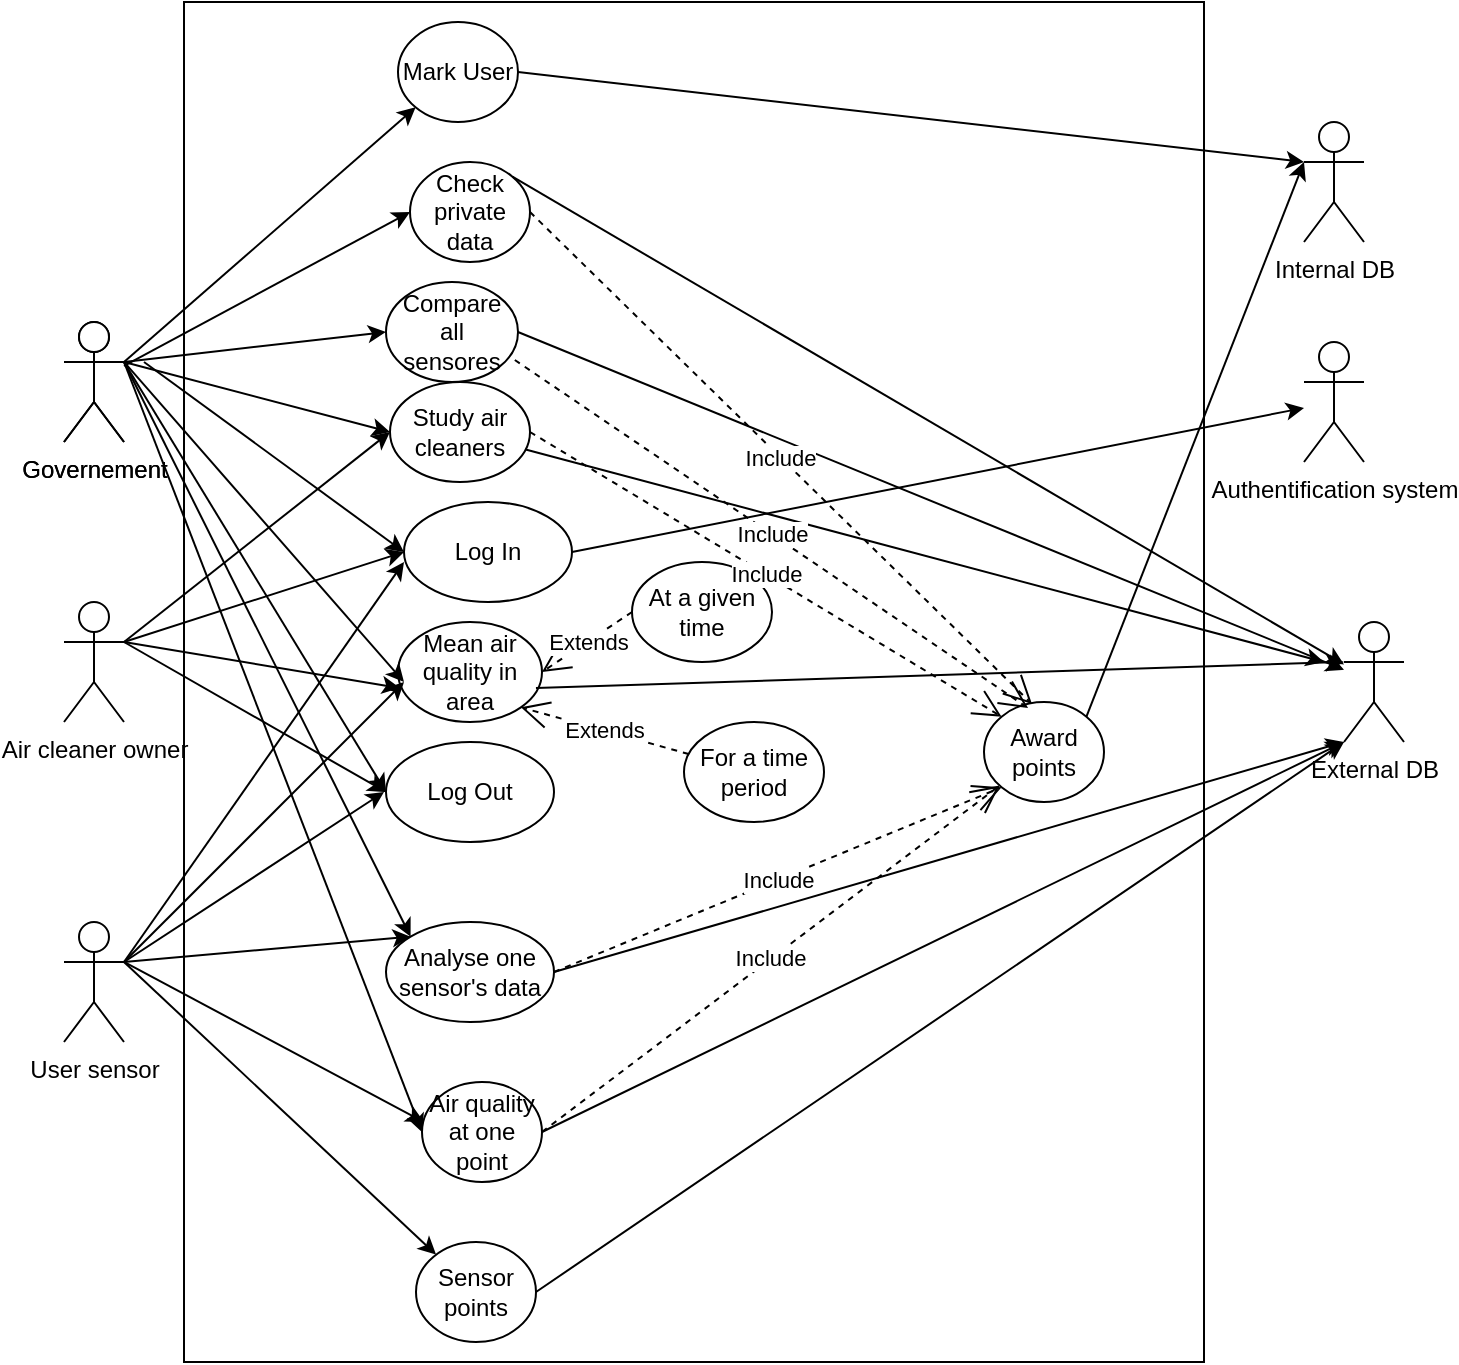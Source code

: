 <mxfile version="21.1.4" type="device">
  <diagram name="Page-1" id="P8FGrSwyqR3xULbghpmT">
    <mxGraphModel dx="1563" dy="750" grid="1" gridSize="10" guides="1" tooltips="1" connect="1" arrows="1" fold="1" page="1" pageScale="1" pageWidth="827" pageHeight="1169" math="0" shadow="0">
      <root>
        <mxCell id="0" />
        <mxCell id="1" parent="0" />
        <mxCell id="tTTFGS0j0cHTXVqvNhUo-3" value="" style="rounded=0;whiteSpace=wrap;html=1;" vertex="1" parent="1">
          <mxGeometry x="190" y="60" width="510" height="680" as="geometry" />
        </mxCell>
        <mxCell id="dUgNfWvNqtBJOZLGx8M_-2" value="Governement" style="shape=umlActor;verticalLabelPosition=bottom;verticalAlign=top;html=1;outlineConnect=0;" parent="1" vertex="1">
          <mxGeometry x="130" y="220" width="30" height="60" as="geometry" />
        </mxCell>
        <mxCell id="dUgNfWvNqtBJOZLGx8M_-3" value="Mean air quality in area" style="ellipse;whiteSpace=wrap;html=1;" parent="1" vertex="1">
          <mxGeometry x="297" y="370" width="72" height="50" as="geometry" />
        </mxCell>
        <mxCell id="pbRO5dq1u3pbGANDl4na-1" value="Analyse one sensor&#39;s data" style="ellipse;whiteSpace=wrap;html=1;" parent="1" vertex="1">
          <mxGeometry x="291" y="520" width="84" height="50" as="geometry" />
        </mxCell>
        <mxCell id="pbRO5dq1u3pbGANDl4na-3" value="Air quality at one point" style="ellipse;whiteSpace=wrap;html=1;" parent="1" vertex="1">
          <mxGeometry x="309" y="600" width="60" height="50" as="geometry" />
        </mxCell>
        <mxCell id="pbRO5dq1u3pbGANDl4na-4" value="Study air cleaners" style="ellipse;whiteSpace=wrap;html=1;" parent="1" vertex="1">
          <mxGeometry x="293" y="250" width="70" height="50" as="geometry" />
        </mxCell>
        <mxCell id="pbRO5dq1u3pbGANDl4na-5" value="Check private data" style="ellipse;whiteSpace=wrap;html=1;" parent="1" vertex="1">
          <mxGeometry x="303" y="140" width="60" height="50" as="geometry" />
        </mxCell>
        <mxCell id="pbRO5dq1u3pbGANDl4na-6" value="Award points" style="ellipse;whiteSpace=wrap;html=1;" parent="1" vertex="1">
          <mxGeometry x="590" y="410" width="60" height="50" as="geometry" />
        </mxCell>
        <mxCell id="pbRO5dq1u3pbGANDl4na-7" value="External DB" style="shape=umlActor;verticalLabelPosition=bottom;verticalAlign=top;html=1;outlineConnect=0;" parent="1" vertex="1">
          <mxGeometry x="770" y="370" width="30" height="60" as="geometry" />
        </mxCell>
        <mxCell id="pbRO5dq1u3pbGANDl4na-8" value="At a given time" style="ellipse;whiteSpace=wrap;html=1;" parent="1" vertex="1">
          <mxGeometry x="414" y="340" width="70" height="50" as="geometry" />
        </mxCell>
        <mxCell id="pbRO5dq1u3pbGANDl4na-10" value="For a time period" style="ellipse;whiteSpace=wrap;html=1;" parent="1" vertex="1">
          <mxGeometry x="440" y="420" width="70" height="50" as="geometry" />
        </mxCell>
        <mxCell id="pbRO5dq1u3pbGANDl4na-11" value="" style="endArrow=classic;html=1;rounded=0;exitX=0.958;exitY=0.66;exitDx=0;exitDy=0;exitPerimeter=0;entryX=0;entryY=0.333;entryDx=0;entryDy=0;entryPerimeter=0;" parent="1" source="dUgNfWvNqtBJOZLGx8M_-3" target="pbRO5dq1u3pbGANDl4na-7" edge="1">
          <mxGeometry width="50" height="50" relative="1" as="geometry">
            <mxPoint x="390" y="460" as="sourcePoint" />
            <mxPoint x="640" y="285" as="targetPoint" />
          </mxGeometry>
        </mxCell>
        <mxCell id="pbRO5dq1u3pbGANDl4na-12" value="" style="endArrow=classic;html=1;rounded=0;exitX=1;exitY=0.5;exitDx=0;exitDy=0;" parent="1" source="pbRO5dq1u3pbGANDl4na-1" edge="1">
          <mxGeometry width="50" height="50" relative="1" as="geometry">
            <mxPoint x="390" y="460" as="sourcePoint" />
            <mxPoint x="770" y="430" as="targetPoint" />
          </mxGeometry>
        </mxCell>
        <mxCell id="pbRO5dq1u3pbGANDl4na-13" value="" style="endArrow=classic;html=1;rounded=0;exitX=1;exitY=0.5;exitDx=0;exitDy=0;" parent="1" source="pbRO5dq1u3pbGANDl4na-2" target="pbRO5dq1u3pbGANDl4na-7" edge="1">
          <mxGeometry width="50" height="50" relative="1" as="geometry">
            <mxPoint x="390" y="460" as="sourcePoint" />
            <mxPoint x="440" y="410" as="targetPoint" />
          </mxGeometry>
        </mxCell>
        <mxCell id="pbRO5dq1u3pbGANDl4na-14" value="" style="endArrow=classic;html=1;rounded=0;exitX=1;exitY=0.5;exitDx=0;exitDy=0;entryX=0;entryY=1;entryDx=0;entryDy=0;entryPerimeter=0;" parent="1" source="pbRO5dq1u3pbGANDl4na-3" target="pbRO5dq1u3pbGANDl4na-7" edge="1">
          <mxGeometry width="50" height="50" relative="1" as="geometry">
            <mxPoint x="720" y="470" as="sourcePoint" />
            <mxPoint x="630" y="320" as="targetPoint" />
          </mxGeometry>
        </mxCell>
        <mxCell id="pbRO5dq1u3pbGANDl4na-16" value="" style="endArrow=classic;html=1;rounded=0;" parent="1" source="pbRO5dq1u3pbGANDl4na-4" edge="1">
          <mxGeometry width="50" height="50" relative="1" as="geometry">
            <mxPoint x="390" y="460" as="sourcePoint" />
            <mxPoint x="760" y="390" as="targetPoint" />
          </mxGeometry>
        </mxCell>
        <mxCell id="pbRO5dq1u3pbGANDl4na-17" value="" style="endArrow=classic;html=1;rounded=0;exitX=1;exitY=0;exitDx=0;exitDy=0;" parent="1" source="pbRO5dq1u3pbGANDl4na-5" target="pbRO5dq1u3pbGANDl4na-7" edge="1">
          <mxGeometry width="50" height="50" relative="1" as="geometry">
            <mxPoint x="390" y="460" as="sourcePoint" />
            <mxPoint x="640" y="320" as="targetPoint" />
          </mxGeometry>
        </mxCell>
        <mxCell id="pbRO5dq1u3pbGANDl4na-19" value="Include" style="endArrow=open;endSize=12;dashed=1;html=1;rounded=0;exitX=1;exitY=0.5;exitDx=0;exitDy=0;" parent="1" source="pbRO5dq1u3pbGANDl4na-3" target="pbRO5dq1u3pbGANDl4na-6" edge="1">
          <mxGeometry width="160" relative="1" as="geometry">
            <mxPoint x="390" y="524.5" as="sourcePoint" />
            <mxPoint x="550" y="524.5" as="targetPoint" />
          </mxGeometry>
        </mxCell>
        <mxCell id="pbRO5dq1u3pbGANDl4na-20" value="Extends" style="endArrow=open;endSize=12;dashed=1;html=1;rounded=0;exitX=0;exitY=0.5;exitDx=0;exitDy=0;entryX=1;entryY=0.5;entryDx=0;entryDy=0;" parent="1" source="pbRO5dq1u3pbGANDl4na-8" edge="1" target="dUgNfWvNqtBJOZLGx8M_-3">
          <mxGeometry width="160" relative="1" as="geometry">
            <mxPoint x="390" y="524.5" as="sourcePoint" />
            <mxPoint x="430" y="271" as="targetPoint" />
          </mxGeometry>
        </mxCell>
        <mxCell id="pbRO5dq1u3pbGANDl4na-21" value="Include" style="endArrow=open;endSize=12;dashed=1;html=1;rounded=0;exitX=1;exitY=0.5;exitDx=0;exitDy=0;entryX=0.4;entryY=0.02;entryDx=0;entryDy=0;entryPerimeter=0;" parent="1" source="pbRO5dq1u3pbGANDl4na-5" target="pbRO5dq1u3pbGANDl4na-6" edge="1">
          <mxGeometry width="160" relative="1" as="geometry">
            <mxPoint x="373" y="281" as="sourcePoint" />
            <mxPoint x="440" y="275" as="targetPoint" />
          </mxGeometry>
        </mxCell>
        <mxCell id="pbRO5dq1u3pbGANDl4na-22" value="Include" style="endArrow=open;endSize=12;dashed=1;html=1;rounded=0;exitX=0.976;exitY=0.78;exitDx=0;exitDy=0;exitPerimeter=0;entryX=0.367;entryY=0.06;entryDx=0;entryDy=0;entryPerimeter=0;" parent="1" source="pbRO5dq1u3pbGANDl4na-2" target="pbRO5dq1u3pbGANDl4na-6" edge="1">
          <mxGeometry width="160" relative="1" as="geometry">
            <mxPoint x="363" y="271" as="sourcePoint" />
            <mxPoint x="560" y="430" as="targetPoint" />
          </mxGeometry>
        </mxCell>
        <mxCell id="pbRO5dq1u3pbGANDl4na-24" value="Include" style="endArrow=open;endSize=12;dashed=1;html=1;rounded=0;exitX=1;exitY=0.5;exitDx=0;exitDy=0;entryX=0;entryY=1;entryDx=0;entryDy=0;" parent="1" source="pbRO5dq1u3pbGANDl4na-1" target="pbRO5dq1u3pbGANDl4na-6" edge="1">
          <mxGeometry width="160" relative="1" as="geometry">
            <mxPoint x="383" y="291" as="sourcePoint" />
            <mxPoint x="450" y="285" as="targetPoint" />
          </mxGeometry>
        </mxCell>
        <mxCell id="pbRO5dq1u3pbGANDl4na-25" value="Include" style="endArrow=open;endSize=12;dashed=1;html=1;rounded=0;exitX=1;exitY=0.5;exitDx=0;exitDy=0;entryX=0;entryY=0;entryDx=0;entryDy=0;" parent="1" source="pbRO5dq1u3pbGANDl4na-4" target="pbRO5dq1u3pbGANDl4na-6" edge="1">
          <mxGeometry width="160" relative="1" as="geometry">
            <mxPoint x="393" y="301" as="sourcePoint" />
            <mxPoint x="570" y="420" as="targetPoint" />
          </mxGeometry>
        </mxCell>
        <mxCell id="pbRO5dq1u3pbGANDl4na-29" value="Extends" style="endArrow=open;endSize=12;dashed=1;html=1;rounded=0;entryX=1;entryY=1;entryDx=0;entryDy=0;" parent="1" target="dUgNfWvNqtBJOZLGx8M_-3" edge="1" source="pbRO5dq1u3pbGANDl4na-10">
          <mxGeometry width="160" relative="1" as="geometry">
            <mxPoint x="370" y="281" as="sourcePoint" />
            <mxPoint x="370" y="290" as="targetPoint" />
          </mxGeometry>
        </mxCell>
        <mxCell id="pbRO5dq1u3pbGANDl4na-30" value="" style="endArrow=classic;html=1;rounded=0;exitX=1;exitY=0.333;exitDx=0;exitDy=0;entryX=0;entryY=0;entryDx=0;entryDy=0;exitPerimeter=0;" parent="1" source="dUgNfWvNqtBJOZLGx8M_-2" target="pbRO5dq1u3pbGANDl4na-1" edge="1">
          <mxGeometry width="50" height="50" relative="1" as="geometry">
            <mxPoint x="372" y="225" as="sourcePoint" />
            <mxPoint x="648" y="261" as="targetPoint" />
          </mxGeometry>
        </mxCell>
        <mxCell id="pbRO5dq1u3pbGANDl4na-31" value="" style="endArrow=classic;html=1;rounded=0;exitX=1;exitY=0.333;exitDx=0;exitDy=0;exitPerimeter=0;" parent="1" source="zWKnbVkY1tpC_sqQNgp3-5" edge="1">
          <mxGeometry width="50" height="50" relative="1" as="geometry">
            <mxPoint x="382" y="235" as="sourcePoint" />
            <mxPoint x="300" y="400" as="targetPoint" />
          </mxGeometry>
        </mxCell>
        <mxCell id="pbRO5dq1u3pbGANDl4na-32" value="" style="endArrow=classic;html=1;rounded=0;entryX=0;entryY=0.5;entryDx=0;entryDy=0;exitX=1;exitY=0.333;exitDx=0;exitDy=0;exitPerimeter=0;" parent="1" target="pbRO5dq1u3pbGANDl4na-2" edge="1" source="zWKnbVkY1tpC_sqQNgp3-5">
          <mxGeometry width="50" height="50" relative="1" as="geometry">
            <mxPoint x="160" y="260" as="sourcePoint" />
            <mxPoint x="668" y="281" as="targetPoint" />
          </mxGeometry>
        </mxCell>
        <mxCell id="pbRO5dq1u3pbGANDl4na-33" value="" style="endArrow=classic;html=1;rounded=0;entryX=0;entryY=0.5;entryDx=0;entryDy=0;" parent="1" target="pbRO5dq1u3pbGANDl4na-3" edge="1">
          <mxGeometry width="50" height="50" relative="1" as="geometry">
            <mxPoint x="160" y="240" as="sourcePoint" />
            <mxPoint x="678" y="291" as="targetPoint" />
          </mxGeometry>
        </mxCell>
        <mxCell id="pbRO5dq1u3pbGANDl4na-34" value="" style="endArrow=classic;html=1;rounded=0;entryX=0;entryY=0.5;entryDx=0;entryDy=0;" parent="1" target="pbRO5dq1u3pbGANDl4na-4" edge="1">
          <mxGeometry width="50" height="50" relative="1" as="geometry">
            <mxPoint x="160" y="240" as="sourcePoint" />
            <mxPoint x="688" y="301" as="targetPoint" />
          </mxGeometry>
        </mxCell>
        <mxCell id="pbRO5dq1u3pbGANDl4na-35" value="" style="endArrow=classic;html=1;rounded=0;entryX=0;entryY=0.5;entryDx=0;entryDy=0;" parent="1" source="dUgNfWvNqtBJOZLGx8M_-2" target="pbRO5dq1u3pbGANDl4na-5" edge="1">
          <mxGeometry width="50" height="50" relative="1" as="geometry">
            <mxPoint x="422" y="275" as="sourcePoint" />
            <mxPoint x="698" y="311" as="targetPoint" />
          </mxGeometry>
        </mxCell>
        <mxCell id="pbRO5dq1u3pbGANDl4na-36" value="Log In" style="ellipse;whiteSpace=wrap;html=1;" parent="1" vertex="1">
          <mxGeometry x="300" y="310" width="84" height="50" as="geometry" />
        </mxCell>
        <mxCell id="pbRO5dq1u3pbGANDl4na-38" value="Authentification system" style="shape=umlActor;verticalLabelPosition=bottom;verticalAlign=top;html=1;outlineConnect=0;" parent="1" vertex="1">
          <mxGeometry x="750" y="230" width="30" height="60" as="geometry" />
        </mxCell>
        <mxCell id="pbRO5dq1u3pbGANDl4na-41" value="" style="endArrow=classic;html=1;rounded=0;exitX=1;exitY=0.5;exitDx=0;exitDy=0;" parent="1" source="pbRO5dq1u3pbGANDl4na-36" target="pbRO5dq1u3pbGANDl4na-38" edge="1">
          <mxGeometry width="50" height="50" relative="1" as="geometry">
            <mxPoint x="380" y="400" as="sourcePoint" />
            <mxPoint x="430" y="350" as="targetPoint" />
          </mxGeometry>
        </mxCell>
        <mxCell id="zWKnbVkY1tpC_sqQNgp3-3" value="User sensor" style="shape=umlActor;verticalLabelPosition=bottom;verticalAlign=top;html=1;outlineConnect=0;" parent="1" vertex="1">
          <mxGeometry x="130" y="520" width="30" height="60" as="geometry" />
        </mxCell>
        <mxCell id="zWKnbVkY1tpC_sqQNgp3-5" value="Governement" style="shape=umlActor;verticalLabelPosition=bottom;verticalAlign=top;html=1;outlineConnect=0;" parent="1" vertex="1">
          <mxGeometry x="130" y="220" width="30" height="60" as="geometry" />
        </mxCell>
        <mxCell id="zWKnbVkY1tpC_sqQNgp3-6" value="Air cleaner owner" style="shape=umlActor;verticalLabelPosition=bottom;verticalAlign=top;html=1;outlineConnect=0;" parent="1" vertex="1">
          <mxGeometry x="130" y="360" width="30" height="60" as="geometry" />
        </mxCell>
        <mxCell id="zWKnbVkY1tpC_sqQNgp3-8" value="Sensor points" style="ellipse;whiteSpace=wrap;html=1;" parent="1" vertex="1">
          <mxGeometry x="306" y="680" width="60" height="50" as="geometry" />
        </mxCell>
        <mxCell id="zWKnbVkY1tpC_sqQNgp3-9" value="" style="endArrow=classic;html=1;rounded=0;exitX=1;exitY=0.5;exitDx=0;exitDy=0;entryX=0;entryY=1;entryDx=0;entryDy=0;entryPerimeter=0;" parent="1" source="zWKnbVkY1tpC_sqQNgp3-8" edge="1" target="pbRO5dq1u3pbGANDl4na-7">
          <mxGeometry width="50" height="50" relative="1" as="geometry">
            <mxPoint x="380" y="480" as="sourcePoint" />
            <mxPoint x="760" y="330" as="targetPoint" />
          </mxGeometry>
        </mxCell>
        <mxCell id="zWKnbVkY1tpC_sqQNgp3-10" value="" style="endArrow=classic;html=1;rounded=0;" parent="1" target="zWKnbVkY1tpC_sqQNgp3-8" edge="1">
          <mxGeometry width="50" height="50" relative="1" as="geometry">
            <mxPoint x="160" y="540" as="sourcePoint" />
            <mxPoint x="430" y="430" as="targetPoint" />
          </mxGeometry>
        </mxCell>
        <mxCell id="zWKnbVkY1tpC_sqQNgp3-11" value="" style="endArrow=classic;html=1;rounded=0;" parent="1" edge="1">
          <mxGeometry width="50" height="50" relative="1" as="geometry">
            <mxPoint x="160" y="540" as="sourcePoint" />
            <mxPoint x="300" y="400" as="targetPoint" />
          </mxGeometry>
        </mxCell>
        <mxCell id="zWKnbVkY1tpC_sqQNgp3-12" value="" style="endArrow=classic;html=1;rounded=0;exitX=1;exitY=0.333;exitDx=0;exitDy=0;exitPerimeter=0;" parent="1" source="zWKnbVkY1tpC_sqQNgp3-3" edge="1">
          <mxGeometry width="50" height="50" relative="1" as="geometry">
            <mxPoint x="380" y="480" as="sourcePoint" />
            <mxPoint x="310" y="620" as="targetPoint" />
          </mxGeometry>
        </mxCell>
        <mxCell id="zWKnbVkY1tpC_sqQNgp3-13" value="" style="endArrow=classic;html=1;rounded=0;exitX=1;exitY=0.333;exitDx=0;exitDy=0;exitPerimeter=0;entryX=0;entryY=0.5;entryDx=0;entryDy=0;" parent="1" source="zWKnbVkY1tpC_sqQNgp3-6" target="pbRO5dq1u3pbGANDl4na-4" edge="1">
          <mxGeometry width="50" height="50" relative="1" as="geometry">
            <mxPoint x="380" y="480" as="sourcePoint" />
            <mxPoint x="430" y="430" as="targetPoint" />
          </mxGeometry>
        </mxCell>
        <mxCell id="zWKnbVkY1tpC_sqQNgp3-14" value="" style="endArrow=classic;html=1;rounded=0;exitX=1;exitY=0.333;exitDx=0;exitDy=0;exitPerimeter=0;entryX=0;entryY=0;entryDx=0;entryDy=0;" parent="1" source="zWKnbVkY1tpC_sqQNgp3-3" target="pbRO5dq1u3pbGANDl4na-1" edge="1">
          <mxGeometry width="50" height="50" relative="1" as="geometry">
            <mxPoint x="380" y="420" as="sourcePoint" />
            <mxPoint x="430" y="370" as="targetPoint" />
          </mxGeometry>
        </mxCell>
        <mxCell id="zWKnbVkY1tpC_sqQNgp3-15" value="" style="endArrow=classic;html=1;rounded=0;exitX=1;exitY=0.333;exitDx=0;exitDy=0;exitPerimeter=0;entryX=0.014;entryY=0.66;entryDx=0;entryDy=0;entryPerimeter=0;" parent="1" source="zWKnbVkY1tpC_sqQNgp3-6" target="dUgNfWvNqtBJOZLGx8M_-3" edge="1">
          <mxGeometry width="50" height="50" relative="1" as="geometry">
            <mxPoint x="380" y="420" as="sourcePoint" />
            <mxPoint x="430" y="370" as="targetPoint" />
          </mxGeometry>
        </mxCell>
        <mxCell id="tTTFGS0j0cHTXVqvNhUo-4" value="Log Out" style="ellipse;whiteSpace=wrap;html=1;" vertex="1" parent="1">
          <mxGeometry x="291" y="430" width="84" height="50" as="geometry" />
        </mxCell>
        <mxCell id="tTTFGS0j0cHTXVqvNhUo-5" value="" style="endArrow=classic;html=1;rounded=0;exitX=1;exitY=0.333;exitDx=0;exitDy=0;exitPerimeter=0;entryX=0;entryY=0.5;entryDx=0;entryDy=0;" edge="1" parent="1" source="zWKnbVkY1tpC_sqQNgp3-5" target="tTTFGS0j0cHTXVqvNhUo-4">
          <mxGeometry width="50" height="50" relative="1" as="geometry">
            <mxPoint x="163" y="236" as="sourcePoint" />
            <mxPoint x="301" y="175" as="targetPoint" />
          </mxGeometry>
        </mxCell>
        <mxCell id="tTTFGS0j0cHTXVqvNhUo-6" value="" style="endArrow=classic;html=1;rounded=0;entryX=0;entryY=0.5;entryDx=0;entryDy=0;" edge="1" parent="1" target="tTTFGS0j0cHTXVqvNhUo-4">
          <mxGeometry width="50" height="50" relative="1" as="geometry">
            <mxPoint x="160" y="380" as="sourcePoint" />
            <mxPoint x="311" y="185" as="targetPoint" />
          </mxGeometry>
        </mxCell>
        <mxCell id="tTTFGS0j0cHTXVqvNhUo-7" value="" style="endArrow=classic;html=1;rounded=0;" edge="1" parent="1">
          <mxGeometry width="50" height="50" relative="1" as="geometry">
            <mxPoint x="160" y="540" as="sourcePoint" />
            <mxPoint x="290" y="455" as="targetPoint" />
          </mxGeometry>
        </mxCell>
        <mxCell id="tTTFGS0j0cHTXVqvNhUo-9" value="Mark User" style="ellipse;whiteSpace=wrap;html=1;" vertex="1" parent="1">
          <mxGeometry x="297" y="70" width="60" height="50" as="geometry" />
        </mxCell>
        <mxCell id="pbRO5dq1u3pbGANDl4na-2" value="Compare all sensores" style="ellipse;whiteSpace=wrap;html=1;" parent="1" vertex="1">
          <mxGeometry x="291" y="200" width="66" height="50" as="geometry" />
        </mxCell>
        <mxCell id="tTTFGS0j0cHTXVqvNhUo-13" value="" style="endArrow=classic;html=1;rounded=0;entryX=0;entryY=0.5;entryDx=0;entryDy=0;" edge="1" parent="1" target="pbRO5dq1u3pbGANDl4na-36">
          <mxGeometry width="50" height="50" relative="1" as="geometry">
            <mxPoint x="170" y="240" as="sourcePoint" />
            <mxPoint x="440" y="360" as="targetPoint" />
          </mxGeometry>
        </mxCell>
        <mxCell id="tTTFGS0j0cHTXVqvNhUo-14" value="" style="endArrow=classic;html=1;rounded=0;entryX=0;entryY=0.5;entryDx=0;entryDy=0;" edge="1" parent="1" target="pbRO5dq1u3pbGANDl4na-36">
          <mxGeometry width="50" height="50" relative="1" as="geometry">
            <mxPoint x="160" y="380" as="sourcePoint" />
            <mxPoint x="440" y="430" as="targetPoint" />
          </mxGeometry>
        </mxCell>
        <mxCell id="tTTFGS0j0cHTXVqvNhUo-15" value="" style="endArrow=classic;html=1;rounded=0;entryX=0;entryY=0.6;entryDx=0;entryDy=0;entryPerimeter=0;" edge="1" parent="1" target="pbRO5dq1u3pbGANDl4na-36">
          <mxGeometry width="50" height="50" relative="1" as="geometry">
            <mxPoint x="160" y="540" as="sourcePoint" />
            <mxPoint x="440" y="430" as="targetPoint" />
          </mxGeometry>
        </mxCell>
        <mxCell id="tTTFGS0j0cHTXVqvNhUo-16" value="" style="endArrow=classic;html=1;rounded=0;entryX=0;entryY=1;entryDx=0;entryDy=0;" edge="1" parent="1" target="tTTFGS0j0cHTXVqvNhUo-9">
          <mxGeometry width="50" height="50" relative="1" as="geometry">
            <mxPoint x="160" y="240" as="sourcePoint" />
            <mxPoint x="440" y="220" as="targetPoint" />
          </mxGeometry>
        </mxCell>
        <mxCell id="tTTFGS0j0cHTXVqvNhUo-17" value="Internal DB" style="shape=umlActor;verticalLabelPosition=bottom;verticalAlign=top;html=1;outlineConnect=0;" vertex="1" parent="1">
          <mxGeometry x="750" y="120" width="30" height="60" as="geometry" />
        </mxCell>
        <mxCell id="tTTFGS0j0cHTXVqvNhUo-19" value="" style="endArrow=classic;html=1;rounded=0;exitX=1;exitY=0.5;exitDx=0;exitDy=0;entryX=0;entryY=0.333;entryDx=0;entryDy=0;entryPerimeter=0;" edge="1" parent="1" source="tTTFGS0j0cHTXVqvNhUo-9" target="tTTFGS0j0cHTXVqvNhUo-17">
          <mxGeometry width="50" height="50" relative="1" as="geometry">
            <mxPoint x="360" y="320" as="sourcePoint" />
            <mxPoint x="410" y="270" as="targetPoint" />
          </mxGeometry>
        </mxCell>
        <mxCell id="tTTFGS0j0cHTXVqvNhUo-20" value="" style="endArrow=classic;html=1;rounded=0;exitX=1;exitY=0;exitDx=0;exitDy=0;entryX=0;entryY=0.333;entryDx=0;entryDy=0;entryPerimeter=0;" edge="1" parent="1" source="pbRO5dq1u3pbGANDl4na-6" target="tTTFGS0j0cHTXVqvNhUo-17">
          <mxGeometry width="50" height="50" relative="1" as="geometry">
            <mxPoint x="360" y="320" as="sourcePoint" />
            <mxPoint x="740" y="140" as="targetPoint" />
          </mxGeometry>
        </mxCell>
      </root>
    </mxGraphModel>
  </diagram>
</mxfile>

